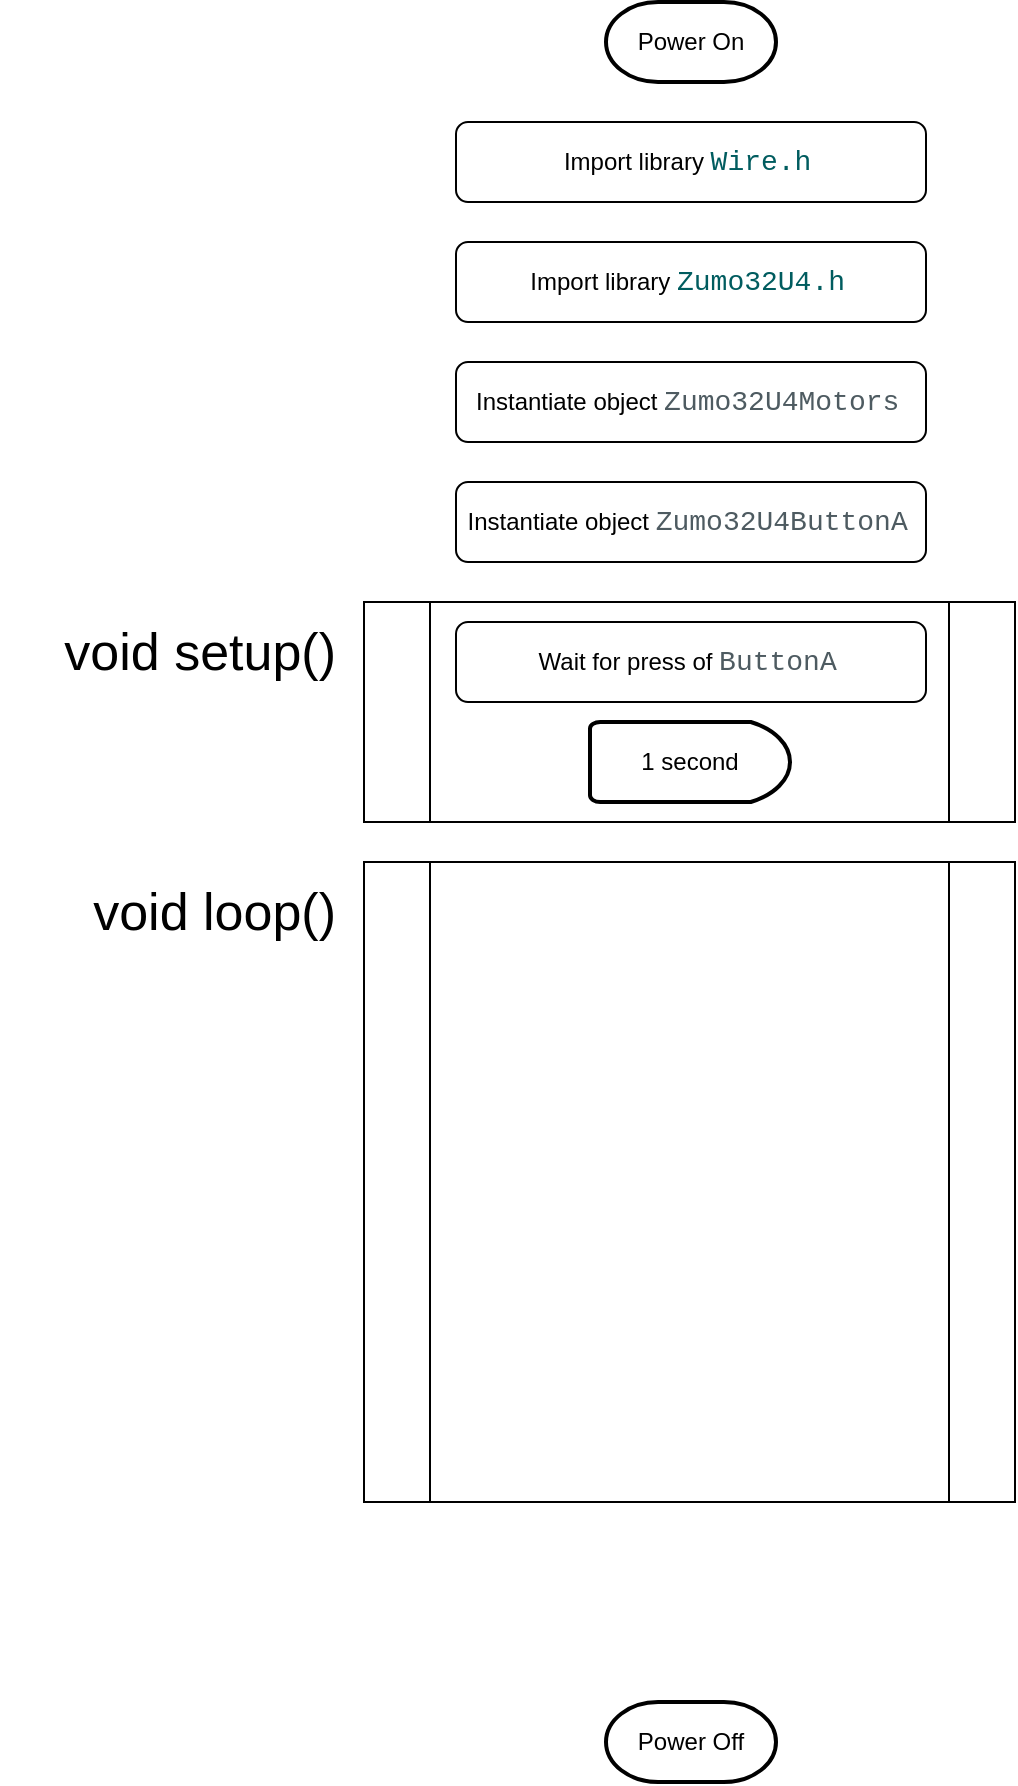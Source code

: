 <mxfile version="24.6.2" type="github">
  <diagram name="Page-1" id="wlt29CJvtXZfvoS2OQX4">
    <mxGraphModel dx="1434" dy="738" grid="1" gridSize="10" guides="1" tooltips="1" connect="1" arrows="1" fold="1" page="1" pageScale="1" pageWidth="850" pageHeight="1100" math="0" shadow="0">
      <root>
        <mxCell id="0" />
        <mxCell id="1" parent="0" />
        <mxCell id="pW67mqAoqXdST9CGZowI-9" value="Power On" style="strokeWidth=2;html=1;shape=mxgraph.flowchart.terminator;whiteSpace=wrap;" vertex="1" parent="1">
          <mxGeometry x="383" y="180" width="85" height="40" as="geometry" />
        </mxCell>
        <mxCell id="pW67mqAoqXdST9CGZowI-10" value="Power Off" style="strokeWidth=2;html=1;shape=mxgraph.flowchart.terminator;whiteSpace=wrap;" vertex="1" parent="1">
          <mxGeometry x="383" y="1030" width="85" height="40" as="geometry" />
        </mxCell>
        <mxCell id="pW67mqAoqXdST9CGZowI-11" value="Instantiate object&amp;nbsp;&lt;span style=&quot;background-color: rgb(255, 255, 255); color: rgb(78, 91, 97); font-family: Consolas, &amp;quot;Courier New&amp;quot;, monospace; font-size: 14px; white-space: pre;&quot;&gt;Zumo32U4Motors&lt;/span&gt;&lt;span style=&quot;background-color: initial;&quot;&gt;&amp;nbsp;&lt;/span&gt;" style="rounded=1;whiteSpace=wrap;html=1;" vertex="1" parent="1">
          <mxGeometry x="308" y="360" width="235" height="40" as="geometry" />
        </mxCell>
        <mxCell id="pW67mqAoqXdST9CGZowI-12" value="Instantiate object&amp;nbsp;&lt;span style=&quot;background-color: rgb(255, 255, 255); color: rgb(78, 91, 97); font-family: Consolas, &amp;quot;Courier New&amp;quot;, monospace; font-size: 14px; white-space: pre;&quot;&gt;Zumo32U4ButtonA&lt;/span&gt;&lt;span style=&quot;background-color: initial;&quot;&gt;&amp;nbsp;&lt;/span&gt;" style="rounded=1;whiteSpace=wrap;html=1;" vertex="1" parent="1">
          <mxGeometry x="308" y="420" width="235" height="40" as="geometry" />
        </mxCell>
        <mxCell id="pW67mqAoqXdST9CGZowI-13" value="Import library&amp;nbsp;&lt;span style=&quot;color: rgb(0, 92, 95); background-color: rgb(255, 255, 255); font-family: Consolas, &amp;quot;Courier New&amp;quot;, monospace; font-size: 14px; white-space: pre;&quot;&gt;Wire.h&lt;/span&gt;&lt;span style=&quot;background-color: initial;&quot;&gt;&amp;nbsp;&lt;/span&gt;" style="rounded=1;whiteSpace=wrap;html=1;" vertex="1" parent="1">
          <mxGeometry x="308" y="240" width="235" height="40" as="geometry" />
        </mxCell>
        <mxCell id="pW67mqAoqXdST9CGZowI-14" value="Import library&amp;nbsp;&lt;span style=&quot;color: rgb(0, 92, 95); background-color: rgb(255, 255, 255); font-family: Consolas, &amp;quot;Courier New&amp;quot;, monospace; font-size: 14px; white-space: pre;&quot;&gt;Zumo32U4.h&lt;/span&gt;&lt;span style=&quot;background-color: initial;&quot;&gt;&amp;nbsp;&lt;/span&gt;" style="rounded=1;whiteSpace=wrap;html=1;" vertex="1" parent="1">
          <mxGeometry x="308" y="300" width="235" height="40" as="geometry" />
        </mxCell>
        <mxCell id="pW67mqAoqXdST9CGZowI-15" value="" style="shape=process;whiteSpace=wrap;html=1;backgroundOutline=1;" vertex="1" parent="1">
          <mxGeometry x="262" y="480" width="325.5" height="110" as="geometry" />
        </mxCell>
        <mxCell id="pW67mqAoqXdST9CGZowI-20" value="Wait for press of&amp;nbsp;&lt;span style=&quot;background-color: rgb(255, 255, 255); color: rgb(78, 91, 97); font-family: Consolas, &amp;quot;Courier New&amp;quot;, monospace; font-size: 14px; white-space: pre;&quot;&gt;ButtonA&lt;/span&gt;&lt;span style=&quot;background-color: initial;&quot;&gt;&amp;nbsp;&lt;/span&gt;" style="rounded=1;whiteSpace=wrap;html=1;" vertex="1" parent="1">
          <mxGeometry x="308" y="490" width="235" height="40" as="geometry" />
        </mxCell>
        <mxCell id="pW67mqAoqXdST9CGZowI-21" value="1 second" style="strokeWidth=2;html=1;shape=mxgraph.flowchart.delay;whiteSpace=wrap;" vertex="1" parent="1">
          <mxGeometry x="375" y="540" width="100" height="40" as="geometry" />
        </mxCell>
        <mxCell id="pW67mqAoqXdST9CGZowI-22" value="&lt;font style=&quot;font-size: 26px;&quot;&gt;void loop()&lt;/font&gt;" style="text;strokeColor=none;align=right;fillColor=none;html=1;verticalAlign=middle;whiteSpace=wrap;rounded=0;" vertex="1" parent="1">
          <mxGeometry x="90" y="620" width="160" height="30" as="geometry" />
        </mxCell>
        <mxCell id="pW67mqAoqXdST9CGZowI-24" value="" style="shape=process;whiteSpace=wrap;html=1;backgroundOutline=1;" vertex="1" parent="1">
          <mxGeometry x="262" y="610" width="325.5" height="320" as="geometry" />
        </mxCell>
        <mxCell id="pW67mqAoqXdST9CGZowI-25" value="&lt;font style=&quot;font-size: 26px;&quot;&gt;void setup()&lt;/font&gt;" style="text;strokeColor=none;align=right;fillColor=none;html=1;verticalAlign=middle;whiteSpace=wrap;rounded=0;" vertex="1" parent="1">
          <mxGeometry x="80" y="490" width="170" height="30" as="geometry" />
        </mxCell>
      </root>
    </mxGraphModel>
  </diagram>
</mxfile>
